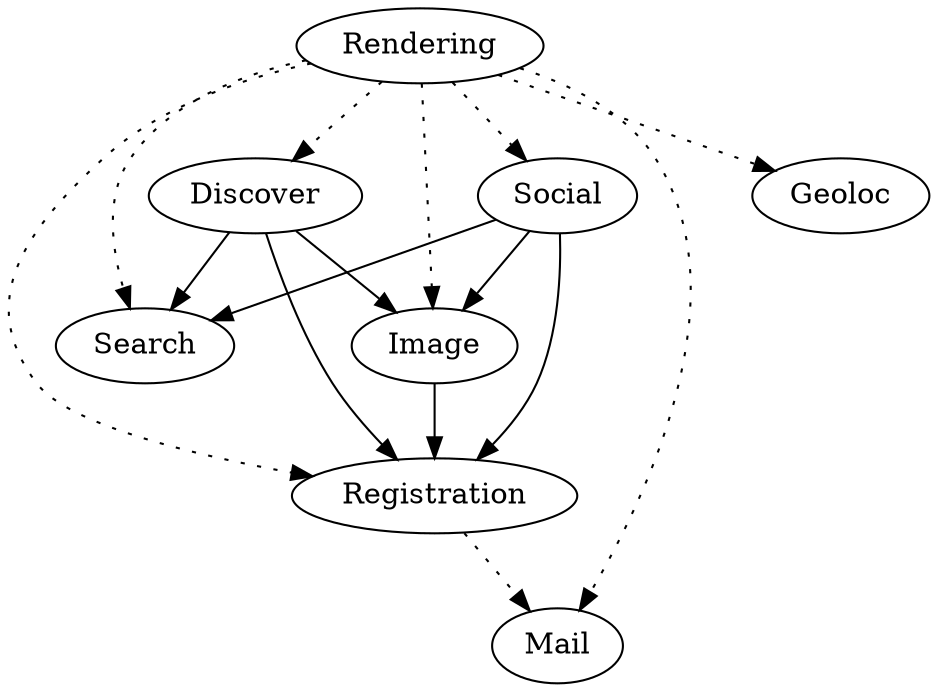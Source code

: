 digraph AgroDependencies {
	Registration -> Mail [style=dotted];
	Image -> Registration;
	Social -> Image;
	Social -> Registration;
	Social -> Search;
	Discover -> Image;
	Discover -> Registration;
	Discover -> Search;
	Rendering -> Social [style=dotted];
	Rendering -> Discover [style=dotted];
	Rendering -> Image [style=dotted];
	Rendering -> Geoloc [style=dotted];
	Rendering -> Registration [style=dotted];
	Rendering -> Search [style=dotted];
	Rendering -> Mail [style=dotted];
}
